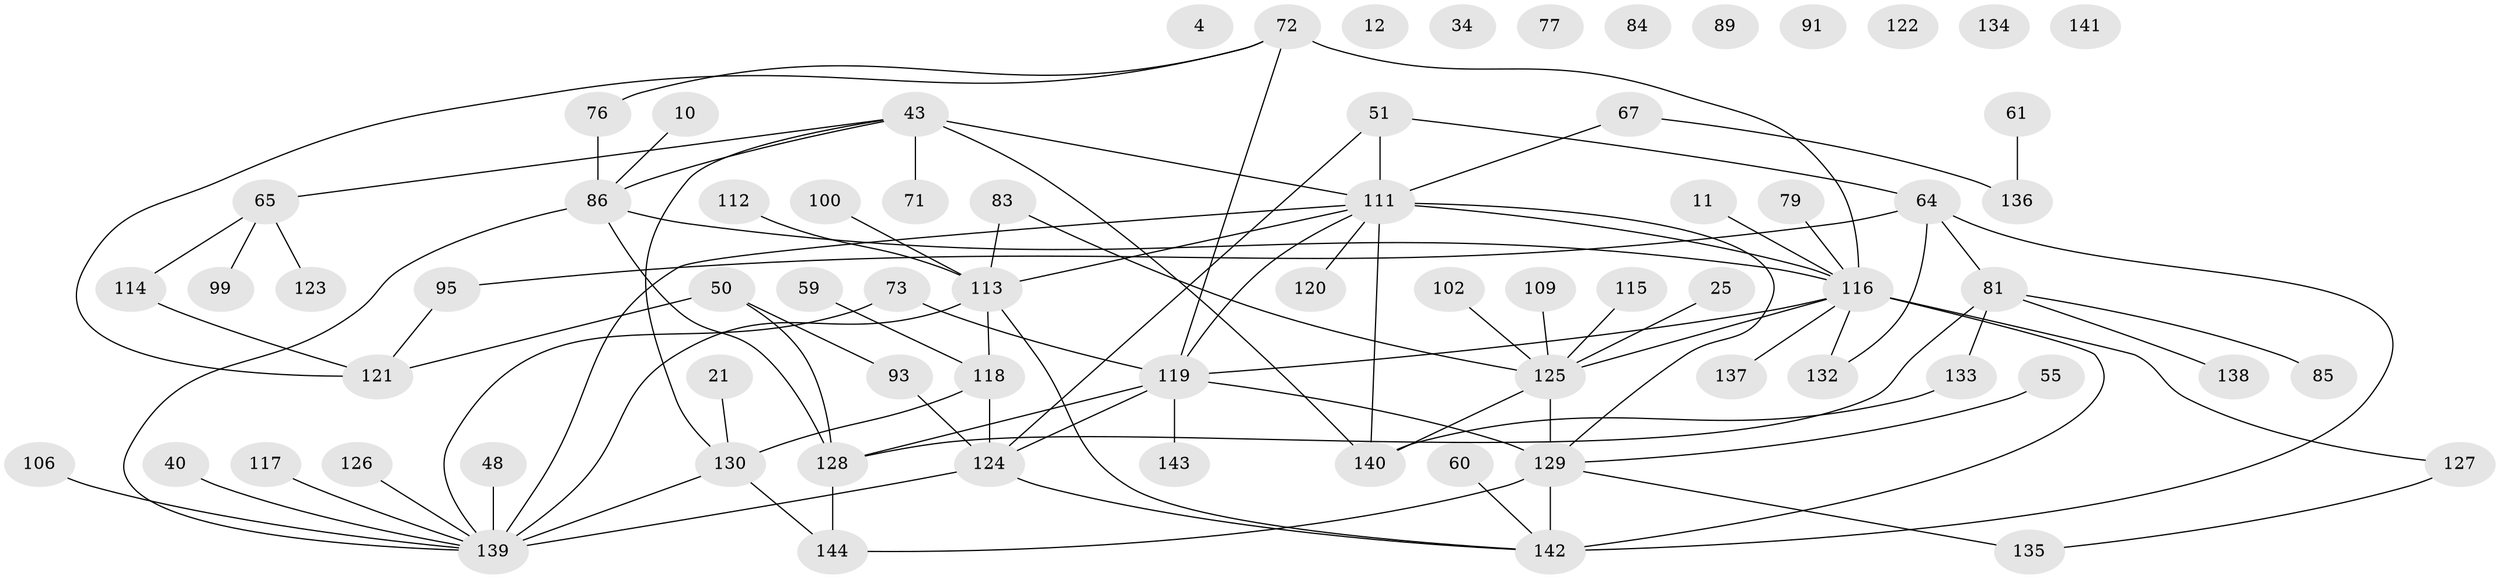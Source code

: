// original degree distribution, {4: 0.16666666666666666, 1: 0.2222222222222222, 6: 0.041666666666666664, 0: 0.06944444444444445, 2: 0.2847222222222222, 3: 0.09722222222222222, 5: 0.08333333333333333, 7: 0.027777777777777776, 8: 0.006944444444444444}
// Generated by graph-tools (version 1.1) at 2025/40/03/09/25 04:40:54]
// undirected, 72 vertices, 93 edges
graph export_dot {
graph [start="1"]
  node [color=gray90,style=filled];
  4;
  10;
  11;
  12;
  21;
  25;
  34;
  40;
  43 [super="+1"];
  48;
  50 [super="+26"];
  51 [super="+2+8"];
  55;
  59;
  60;
  61;
  64 [super="+18"];
  65 [super="+24"];
  67;
  71;
  72;
  73;
  76;
  77;
  79;
  81;
  83;
  84;
  85;
  86;
  89;
  91;
  93;
  95;
  99;
  100;
  102;
  106 [super="+36"];
  109;
  111 [super="+104"];
  112;
  113 [super="+78+101"];
  114;
  115;
  116 [super="+70+105+49"];
  117;
  118 [super="+6+33+57"];
  119 [super="+27+108"];
  120;
  121;
  122;
  123;
  124;
  125 [super="+38+88"];
  126 [super="+30"];
  127 [super="+110"];
  128 [super="+56"];
  129 [super="+14+66+75"];
  130 [super="+97+87"];
  132;
  133;
  134;
  135 [super="+47"];
  136;
  137;
  138;
  139 [super="+39+29+62"];
  140 [super="+131"];
  141;
  142 [super="+103+98"];
  143;
  144 [super="+92"];
  10 -- 86;
  11 -- 116;
  21 -- 130;
  25 -- 125;
  40 -- 139;
  43 -- 71;
  43 -- 86;
  43 -- 140 [weight=2];
  43 -- 65;
  43 -- 130;
  43 -- 111;
  48 -- 139;
  50 -- 93;
  50 -- 121;
  50 -- 128 [weight=2];
  51 -- 64;
  51 -- 124;
  51 -- 111;
  55 -- 129;
  59 -- 118;
  60 -- 142;
  61 -- 136;
  64 -- 81 [weight=2];
  64 -- 95;
  64 -- 132;
  64 -- 142;
  65 -- 114;
  65 -- 123;
  65 -- 99;
  67 -- 111;
  67 -- 136;
  72 -- 76;
  72 -- 121;
  72 -- 116 [weight=2];
  72 -- 119;
  73 -- 139;
  73 -- 119;
  76 -- 86;
  79 -- 116;
  81 -- 85;
  81 -- 133;
  81 -- 138;
  81 -- 128;
  83 -- 113;
  83 -- 125;
  86 -- 116 [weight=2];
  86 -- 139;
  86 -- 128;
  93 -- 124;
  95 -- 121;
  100 -- 113;
  102 -- 125;
  106 -- 139;
  109 -- 125;
  111 -- 113 [weight=2];
  111 -- 129 [weight=2];
  111 -- 139;
  111 -- 140;
  111 -- 116 [weight=3];
  111 -- 119;
  111 -- 120;
  112 -- 113;
  113 -- 118;
  113 -- 139 [weight=2];
  113 -- 142 [weight=2];
  114 -- 121;
  115 -- 125;
  116 -- 127;
  116 -- 132;
  116 -- 137;
  116 -- 119 [weight=2];
  116 -- 125;
  116 -- 142;
  117 -- 139;
  118 -- 124;
  118 -- 130 [weight=2];
  119 -- 124 [weight=3];
  119 -- 128 [weight=2];
  119 -- 129 [weight=2];
  119 -- 143;
  124 -- 142;
  124 -- 139;
  125 -- 129 [weight=4];
  125 -- 140 [weight=2];
  126 -- 139;
  127 -- 135;
  128 -- 144 [weight=2];
  129 -- 142 [weight=4];
  129 -- 144;
  129 -- 135;
  130 -- 144 [weight=2];
  130 -- 139 [weight=2];
  133 -- 140;
}
